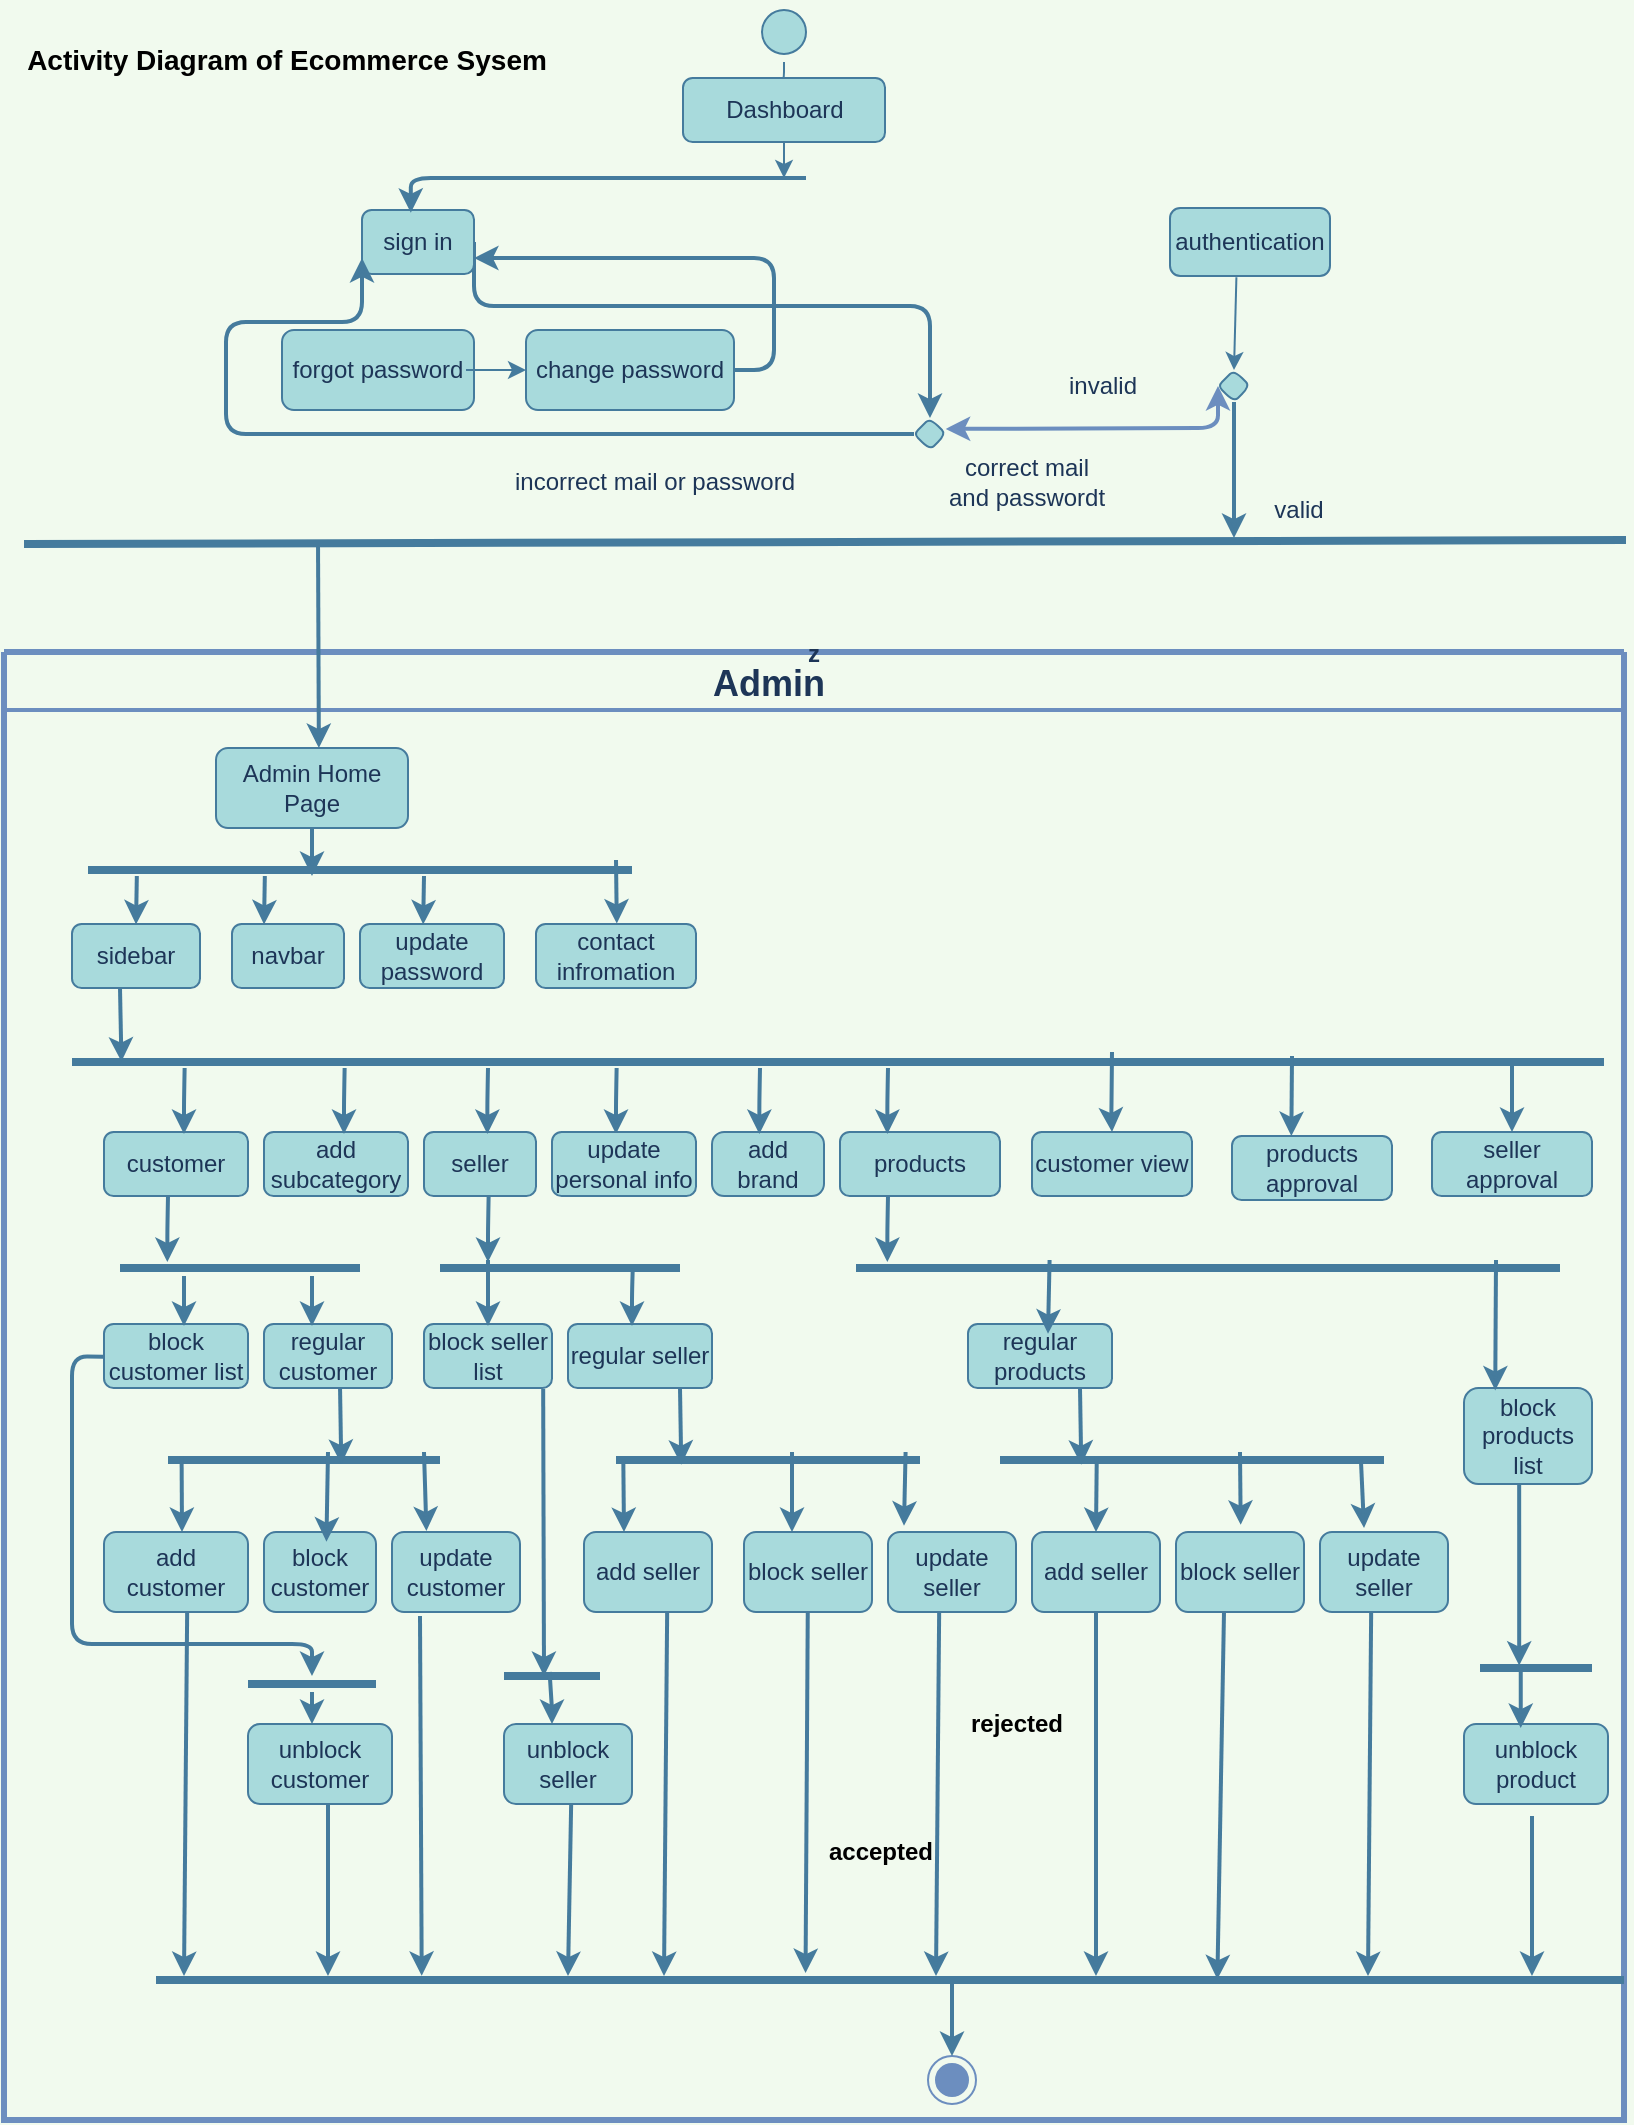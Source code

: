 <mxfile version="20.3.7" type="github">
  <diagram id="x5o2052r72UH-uP_D9w9" name="Page-1">
    <mxGraphModel dx="1278" dy="1682" grid="1" gridSize="10" guides="1" tooltips="1" connect="1" arrows="1" fold="1" page="1" pageScale="1" pageWidth="827" pageHeight="1169" background="#F1FAEE" math="0" shadow="0">
      <root>
        <mxCell id="0" />
        <mxCell id="1" parent="0" />
        <mxCell id="9ZnsXwRms6pgC_prqQTW-237" value="" style="ellipse;html=1;shape=startState;fillColor=#A8DADC;strokeColor=#457B9D;fontColor=#1D3557;rounded=1;" parent="1" vertex="1">
          <mxGeometry x="384" y="-1169" width="30" height="30" as="geometry" />
        </mxCell>
        <mxCell id="9ZnsXwRms6pgC_prqQTW-238" value="" style="edgeStyle=orthogonalEdgeStyle;html=1;verticalAlign=bottom;endArrow=open;endSize=8;labelBackgroundColor=#F1FAEE;strokeColor=#457B9D;fontColor=#1D3557;rounded=1;entryX=0.463;entryY=0.006;entryDx=0;entryDy=0;entryPerimeter=0;" parent="1" source="9ZnsXwRms6pgC_prqQTW-237" target="9ZnsXwRms6pgC_prqQTW-243" edge="1">
          <mxGeometry relative="1" as="geometry">
            <mxPoint x="295" y="-1121" as="targetPoint" />
          </mxGeometry>
        </mxCell>
        <mxCell id="9ZnsXwRms6pgC_prqQTW-240" style="edgeStyle=orthogonalEdgeStyle;orthogonalLoop=1;jettySize=auto;html=1;exitX=1;exitY=0.5;exitDx=0;exitDy=0;labelBackgroundColor=#F1FAEE;strokeColor=#457B9D;fontColor=#1D3557;rounded=1;strokeWidth=2;" parent="1" source="9ZnsXwRms6pgC_prqQTW-241" edge="1">
          <mxGeometry relative="1" as="geometry">
            <mxPoint x="472" y="-961" as="targetPoint" />
            <Array as="points">
              <mxPoint x="472" y="-1017" />
            </Array>
          </mxGeometry>
        </mxCell>
        <mxCell id="9ZnsXwRms6pgC_prqQTW-241" value="sign in" style="whiteSpace=wrap;html=1;fillColor=#A8DADC;strokeColor=#457B9D;fontColor=#1D3557;rounded=1;" parent="1" vertex="1">
          <mxGeometry x="188" y="-1065" width="56" height="32" as="geometry" />
        </mxCell>
        <mxCell id="9ZnsXwRms6pgC_prqQTW-243" value="Dashboard" style="whiteSpace=wrap;html=1;fillColor=#A8DADC;strokeColor=#457B9D;fontColor=#1D3557;rounded=1;" parent="1" vertex="1">
          <mxGeometry x="348.5" y="-1131" width="101" height="32" as="geometry" />
        </mxCell>
        <mxCell id="9ZnsXwRms6pgC_prqQTW-244" value="" style="endArrow=classic;html=1;labelBackgroundColor=#F1FAEE;strokeColor=#457B9D;fontColor=#1D3557;rounded=1;exitX=0.5;exitY=1;exitDx=0;exitDy=0;" parent="1" source="9ZnsXwRms6pgC_prqQTW-243" edge="1">
          <mxGeometry width="50" height="50" relative="1" as="geometry">
            <mxPoint x="400" y="-1091" as="sourcePoint" />
            <mxPoint x="399" y="-1081" as="targetPoint" />
          </mxGeometry>
        </mxCell>
        <mxCell id="9ZnsXwRms6pgC_prqQTW-253" value="forgot password" style="whiteSpace=wrap;html=1;fillColor=#A8DADC;strokeColor=#457B9D;fontColor=#1D3557;rounded=1;" parent="1" vertex="1">
          <mxGeometry x="148" y="-1005" width="96" height="40" as="geometry" />
        </mxCell>
        <mxCell id="9ZnsXwRms6pgC_prqQTW-254" value="" style="endArrow=classic;html=1;labelBackgroundColor=#F1FAEE;strokeColor=#457B9D;fontColor=#1D3557;rounded=1;entryX=0;entryY=0.5;entryDx=0;entryDy=0;" parent="1" target="9ZnsXwRms6pgC_prqQTW-256" edge="1">
          <mxGeometry width="50" height="50" relative="1" as="geometry">
            <mxPoint x="240" y="-985" as="sourcePoint" />
            <mxPoint x="304" y="-961" as="targetPoint" />
          </mxGeometry>
        </mxCell>
        <mxCell id="9ZnsXwRms6pgC_prqQTW-255" style="edgeStyle=orthogonalEdgeStyle;orthogonalLoop=1;jettySize=auto;html=1;exitX=1;exitY=0.5;exitDx=0;exitDy=0;entryX=1;entryY=0.75;entryDx=0;entryDy=0;labelBackgroundColor=#F1FAEE;strokeColor=#457B9D;fontColor=#1D3557;rounded=1;strokeWidth=2;" parent="1" source="9ZnsXwRms6pgC_prqQTW-256" target="9ZnsXwRms6pgC_prqQTW-241" edge="1">
          <mxGeometry relative="1" as="geometry" />
        </mxCell>
        <mxCell id="9ZnsXwRms6pgC_prqQTW-256" value="change password" style="whiteSpace=wrap;html=1;fillStyle=auto;fillColor=#A8DADC;strokeColor=#457B9D;fontColor=#1D3557;rounded=1;" parent="1" vertex="1">
          <mxGeometry x="270" y="-1005" width="104" height="40" as="geometry" />
        </mxCell>
        <mxCell id="9ZnsXwRms6pgC_prqQTW-257" style="edgeStyle=orthogonalEdgeStyle;orthogonalLoop=1;jettySize=auto;html=1;entryX=0;entryY=0.75;entryDx=0;entryDy=0;labelBackgroundColor=#F1FAEE;strokeColor=#457B9D;fontColor=#1D3557;rounded=1;strokeWidth=2;" parent="1" source="9ZnsXwRms6pgC_prqQTW-258" target="9ZnsXwRms6pgC_prqQTW-241" edge="1">
          <mxGeometry relative="1" as="geometry">
            <mxPoint x="184" y="-1009" as="targetPoint" />
            <Array as="points">
              <mxPoint x="120" y="-953" />
              <mxPoint x="120" y="-1009" />
              <mxPoint x="188" y="-1009" />
            </Array>
          </mxGeometry>
        </mxCell>
        <mxCell id="9ZnsXwRms6pgC_prqQTW-258" value="" style="rhombus;whiteSpace=wrap;html=1;fillColor=#A8DADC;strokeColor=#457B9D;fontColor=#1D3557;rounded=1;" parent="1" vertex="1">
          <mxGeometry x="464" y="-961" width="16" height="16" as="geometry" />
        </mxCell>
        <mxCell id="9ZnsXwRms6pgC_prqQTW-259" value="incorrect mail or password" style="text;html=1;resizable=0;autosize=1;align=center;verticalAlign=middle;points=[];fillColor=none;strokeColor=none;fontColor=#1D3557;rounded=1;" parent="1" vertex="1">
          <mxGeometry x="254" y="-945" width="160" height="32" as="geometry" />
        </mxCell>
        <mxCell id="9ZnsXwRms6pgC_prqQTW-260" value="correct mail &lt;br&gt;and passwordt" style="text;html=1;resizable=0;autosize=1;align=center;verticalAlign=middle;points=[];fillColor=none;strokeColor=none;fontColor=#1D3557;rounded=1;" parent="1" vertex="1">
          <mxGeometry x="472" y="-953" width="96" height="48" as="geometry" />
        </mxCell>
        <mxCell id="9ZnsXwRms6pgC_prqQTW-262" value="" style="endArrow=none;html=1;strokeWidth=4;labelBackgroundColor=#F1FAEE;strokeColor=#457B9D;fontColor=#1D3557;rounded=1;" parent="1" edge="1">
          <mxGeometry relative="1" as="geometry">
            <mxPoint x="19" y="-898" as="sourcePoint" />
            <mxPoint x="820" y="-900" as="targetPoint" />
          </mxGeometry>
        </mxCell>
        <object label="z" id="9ZnsXwRms6pgC_prqQTW-264">
          <mxCell style="swimlane;startSize=0;strokeWidth=3;fillColor=#A8DADC;strokeColor=#6C8EBF;fontColor=#1D3557;rounded=1;" parent="1" vertex="1">
            <mxGeometry x="9" y="-844" width="810" height="734" as="geometry" />
          </mxCell>
        </object>
        <mxCell id="9ZnsXwRms6pgC_prqQTW-265" value="Admin" style="text;html=1;resizable=0;autosize=1;align=center;verticalAlign=middle;points=[];fillColor=none;strokeColor=none;strokeWidth=2;shadow=0;glass=0;fontStyle=1;labelBorderColor=none;spacingTop=3;fontSize=18;fontColor=#1D3557;rounded=1;" parent="9ZnsXwRms6pgC_prqQTW-264" vertex="1">
          <mxGeometry x="342" y="-6" width="80" height="40" as="geometry" />
        </mxCell>
        <mxCell id="9ZnsXwRms6pgC_prqQTW-342" value="" style="line;strokeWidth=2;html=1;strokeColor=#6C8EBF;fillColor=#0E8088;" parent="9ZnsXwRms6pgC_prqQTW-264" vertex="1">
          <mxGeometry y="24" width="810" height="10" as="geometry" />
        </mxCell>
        <mxCell id="9ZnsXwRms6pgC_prqQTW-426" value="" style="line;strokeWidth=4;html=1;shadow=0;glass=0;labelBackgroundColor=none;labelBorderColor=none;fontFamily=Times New Roman;fontSize=18;fillColor=#A8DADC;strokeColor=#457B9D;fontColor=#1D3557;rounded=1;" parent="9ZnsXwRms6pgC_prqQTW-264" vertex="1">
          <mxGeometry x="76" y="660" width="734" height="8" as="geometry" />
        </mxCell>
        <mxCell id="9ZnsXwRms6pgC_prqQTW-469" value="Admin Home Page" style="whiteSpace=wrap;html=1;fillColor=#A8DADC;strokeColor=#457B9D;fontColor=#1D3557;rounded=1;" parent="9ZnsXwRms6pgC_prqQTW-264" vertex="1">
          <mxGeometry x="106" y="48" width="96" height="40" as="geometry" />
        </mxCell>
        <mxCell id="9ZnsXwRms6pgC_prqQTW-470" value="" style="edgeStyle=none;orthogonalLoop=1;jettySize=auto;html=1;strokeWidth=2;fontSize=19;labelBackgroundColor=#F1FAEE;strokeColor=#457B9D;fontColor=#1D3557;rounded=1;" parent="9ZnsXwRms6pgC_prqQTW-264" edge="1">
          <mxGeometry width="80" relative="1" as="geometry">
            <mxPoint x="154" y="88" as="sourcePoint" />
            <mxPoint x="154" y="112" as="targetPoint" />
            <Array as="points" />
          </mxGeometry>
        </mxCell>
        <mxCell id="9ZnsXwRms6pgC_prqQTW-471" value="" style="line;strokeWidth=4;html=1;shadow=0;glass=0;labelBackgroundColor=none;labelBorderColor=none;fontFamily=Times New Roman;fontSize=18;fillColor=#A8DADC;strokeColor=#457B9D;fontColor=#1D3557;rounded=1;" parent="9ZnsXwRms6pgC_prqQTW-264" vertex="1">
          <mxGeometry x="42" y="104" width="272" height="10" as="geometry" />
        </mxCell>
        <mxCell id="9ZnsXwRms6pgC_prqQTW-472" value="" style="edgeStyle=none;orthogonalLoop=1;jettySize=auto;html=1;strokeWidth=2;fontSize=19;exitX=0.076;exitY=0.78;exitDx=0;exitDy=0;exitPerimeter=0;labelBackgroundColor=#F1FAEE;strokeColor=#457B9D;fontColor=#1D3557;rounded=1;" parent="9ZnsXwRms6pgC_prqQTW-264" edge="1">
          <mxGeometry width="80" relative="1" as="geometry">
            <mxPoint x="66.42" y="112" as="sourcePoint" />
            <mxPoint x="66.004" y="136.2" as="targetPoint" />
            <Array as="points" />
          </mxGeometry>
        </mxCell>
        <mxCell id="9ZnsXwRms6pgC_prqQTW-473" value="" style="edgeStyle=none;orthogonalLoop=1;jettySize=auto;html=1;strokeWidth=2;fontSize=19;labelBackgroundColor=#F1FAEE;strokeColor=#457B9D;fontColor=#1D3557;rounded=1;entryX=0.505;entryY=-0.006;entryDx=0;entryDy=0;entryPerimeter=0;" parent="9ZnsXwRms6pgC_prqQTW-264" target="9ZnsXwRms6pgC_prqQTW-475" edge="1">
          <mxGeometry width="80" relative="1" as="geometry">
            <mxPoint x="306" y="104" as="sourcePoint" />
            <mxPoint x="281.998" y="972.2" as="targetPoint" />
            <Array as="points" />
          </mxGeometry>
        </mxCell>
        <mxCell id="9ZnsXwRms6pgC_prqQTW-474" value="sidebar" style="whiteSpace=wrap;html=1;fillColor=#A8DADC;strokeColor=#457B9D;fontColor=#1D3557;rounded=1;" parent="9ZnsXwRms6pgC_prqQTW-264" vertex="1">
          <mxGeometry x="34" y="136" width="64" height="32" as="geometry" />
        </mxCell>
        <mxCell id="9ZnsXwRms6pgC_prqQTW-475" value="contact infromation" style="whiteSpace=wrap;html=1;fillColor=#A8DADC;strokeColor=#457B9D;fontColor=#1D3557;rounded=1;" parent="9ZnsXwRms6pgC_prqQTW-264" vertex="1">
          <mxGeometry x="266" y="136" width="80" height="32" as="geometry" />
        </mxCell>
        <mxCell id="9ZnsXwRms6pgC_prqQTW-476" value="add subcategory" style="whiteSpace=wrap;html=1;fillColor=#A8DADC;strokeColor=#457B9D;fontColor=#1D3557;rounded=1;" parent="9ZnsXwRms6pgC_prqQTW-264" vertex="1">
          <mxGeometry x="130" y="240" width="72" height="32" as="geometry" />
        </mxCell>
        <mxCell id="9ZnsXwRms6pgC_prqQTW-477" value="" style="line;strokeWidth=4;html=1;shadow=0;glass=0;labelBackgroundColor=none;labelBorderColor=none;fontFamily=Times New Roman;fontSize=18;fillColor=#A8DADC;strokeColor=#457B9D;fontColor=#1D3557;rounded=1;" parent="9ZnsXwRms6pgC_prqQTW-264" vertex="1">
          <mxGeometry x="34" y="200" width="766" height="10" as="geometry" />
        </mxCell>
        <mxCell id="9ZnsXwRms6pgC_prqQTW-478" value="add brand" style="whiteSpace=wrap;html=1;fillColor=#A8DADC;strokeColor=#457B9D;fontColor=#1D3557;rounded=1;arcSize=19;" parent="9ZnsXwRms6pgC_prqQTW-264" vertex="1">
          <mxGeometry x="354" y="240" width="56" height="32" as="geometry" />
        </mxCell>
        <mxCell id="9ZnsXwRms6pgC_prqQTW-479" value="navbar" style="whiteSpace=wrap;html=1;fillColor=#A8DADC;strokeColor=#457B9D;fontColor=#1D3557;rounded=1;" parent="9ZnsXwRms6pgC_prqQTW-264" vertex="1">
          <mxGeometry x="114" y="136" width="56" height="32" as="geometry" />
        </mxCell>
        <mxCell id="9ZnsXwRms6pgC_prqQTW-480" value="update password" style="whiteSpace=wrap;html=1;fillStyle=auto;strokeColor=#457B9D;fontColor=#1D3557;fillColor=#A8DADC;rounded=1;" parent="9ZnsXwRms6pgC_prqQTW-264" vertex="1">
          <mxGeometry x="178" y="136" width="72" height="32" as="geometry" />
        </mxCell>
        <mxCell id="9ZnsXwRms6pgC_prqQTW-481" value="" style="edgeStyle=none;orthogonalLoop=1;jettySize=auto;html=1;strokeWidth=2;fontSize=19;exitX=0.076;exitY=0.78;exitDx=0;exitDy=0;exitPerimeter=0;labelBackgroundColor=#F1FAEE;strokeColor=#457B9D;fontColor=#1D3557;rounded=1;" parent="9ZnsXwRms6pgC_prqQTW-264" edge="1">
          <mxGeometry width="80" relative="1" as="geometry">
            <mxPoint x="130.42" y="112" as="sourcePoint" />
            <mxPoint x="130.004" y="136.2" as="targetPoint" />
            <Array as="points" />
          </mxGeometry>
        </mxCell>
        <mxCell id="9ZnsXwRms6pgC_prqQTW-482" value="" style="edgeStyle=none;orthogonalLoop=1;jettySize=auto;html=1;strokeWidth=2;fontSize=19;exitX=0.076;exitY=0.78;exitDx=0;exitDy=0;exitPerimeter=0;labelBackgroundColor=#F1FAEE;strokeColor=#457B9D;fontColor=#1D3557;rounded=1;" parent="9ZnsXwRms6pgC_prqQTW-264" edge="1">
          <mxGeometry width="80" relative="1" as="geometry">
            <mxPoint x="210" y="112" as="sourcePoint" />
            <mxPoint x="209.584" y="136.2" as="targetPoint" />
            <Array as="points" />
          </mxGeometry>
        </mxCell>
        <mxCell id="9ZnsXwRms6pgC_prqQTW-483" value="seller" style="whiteSpace=wrap;html=1;fillColor=#A8DADC;strokeColor=#457B9D;fontColor=#1D3557;rounded=1;" parent="9ZnsXwRms6pgC_prqQTW-264" vertex="1">
          <mxGeometry x="210" y="240" width="56" height="32" as="geometry" />
        </mxCell>
        <mxCell id="9ZnsXwRms6pgC_prqQTW-484" value="products" style="whiteSpace=wrap;html=1;fillColor=#A8DADC;strokeColor=#457B9D;fontColor=#1D3557;rounded=1;" parent="9ZnsXwRms6pgC_prqQTW-264" vertex="1">
          <mxGeometry x="418" y="240" width="80" height="32" as="geometry" />
        </mxCell>
        <mxCell id="9ZnsXwRms6pgC_prqQTW-485" value="" style="edgeStyle=none;orthogonalLoop=1;jettySize=auto;html=1;strokeWidth=2;fontSize=19;labelBackgroundColor=#F1FAEE;strokeColor=#457B9D;fontColor=#1D3557;rounded=1;" parent="9ZnsXwRms6pgC_prqQTW-264" edge="1">
          <mxGeometry width="80" relative="1" as="geometry">
            <mxPoint x="306.32" y="208" as="sourcePoint" />
            <mxPoint x="306" y="241" as="targetPoint" />
            <Array as="points">
              <mxPoint x="306.0" y="225" />
            </Array>
          </mxGeometry>
        </mxCell>
        <mxCell id="9ZnsXwRms6pgC_prqQTW-486" value="" style="edgeStyle=none;orthogonalLoop=1;jettySize=auto;html=1;strokeWidth=2;fontSize=19;labelBackgroundColor=#F1FAEE;strokeColor=#457B9D;fontColor=#1D3557;rounded=1;" parent="9ZnsXwRms6pgC_prqQTW-264" edge="1">
          <mxGeometry width="80" relative="1" as="geometry">
            <mxPoint x="378" y="208" as="sourcePoint" />
            <mxPoint x="377.68" y="241" as="targetPoint" />
            <Array as="points">
              <mxPoint x="377.68" y="225" />
            </Array>
          </mxGeometry>
        </mxCell>
        <mxCell id="9ZnsXwRms6pgC_prqQTW-487" value="" style="edgeStyle=none;orthogonalLoop=1;jettySize=auto;html=1;strokeWidth=2;fontSize=19;labelBackgroundColor=#F1FAEE;strokeColor=#457B9D;fontColor=#1D3557;rounded=1;" parent="9ZnsXwRms6pgC_prqQTW-264" edge="1">
          <mxGeometry width="80" relative="1" as="geometry">
            <mxPoint x="442" y="208" as="sourcePoint" />
            <mxPoint x="441.68" y="241" as="targetPoint" />
            <Array as="points">
              <mxPoint x="441.68" y="225" />
            </Array>
          </mxGeometry>
        </mxCell>
        <mxCell id="9ZnsXwRms6pgC_prqQTW-488" value="customer" style="whiteSpace=wrap;html=1;fillColor=#A8DADC;strokeColor=#457B9D;fontColor=#1D3557;rounded=1;" parent="9ZnsXwRms6pgC_prqQTW-264" vertex="1">
          <mxGeometry x="50" y="240" width="72" height="32" as="geometry" />
        </mxCell>
        <mxCell id="9ZnsXwRms6pgC_prqQTW-489" value="update personal info" style="whiteSpace=wrap;html=1;fillColor=#A8DADC;strokeColor=#457B9D;fontColor=#1D3557;rounded=1;" parent="9ZnsXwRms6pgC_prqQTW-264" vertex="1">
          <mxGeometry x="274" y="240" width="72" height="32" as="geometry" />
        </mxCell>
        <mxCell id="9ZnsXwRms6pgC_prqQTW-490" value="" style="line;strokeWidth=4;html=1;shadow=0;glass=0;labelBackgroundColor=none;labelBorderColor=none;fontFamily=Times New Roman;fontSize=18;fillColor=#A8DADC;strokeColor=#457B9D;fontColor=#1D3557;rounded=1;" parent="9ZnsXwRms6pgC_prqQTW-264" vertex="1">
          <mxGeometry x="58" y="304" width="120" height="8" as="geometry" />
        </mxCell>
        <mxCell id="9ZnsXwRms6pgC_prqQTW-491" value="" style="edgeStyle=none;orthogonalLoop=1;jettySize=auto;html=1;strokeWidth=2;fontSize=19;labelBackgroundColor=#F1FAEE;strokeColor=#457B9D;fontColor=#1D3557;rounded=1;" parent="9ZnsXwRms6pgC_prqQTW-264" edge="1">
          <mxGeometry width="80" relative="1" as="geometry">
            <mxPoint x="242" y="208" as="sourcePoint" />
            <mxPoint x="241.68" y="241" as="targetPoint" />
            <Array as="points">
              <mxPoint x="241.68" y="225" />
            </Array>
          </mxGeometry>
        </mxCell>
        <mxCell id="9ZnsXwRms6pgC_prqQTW-492" value="" style="edgeStyle=none;orthogonalLoop=1;jettySize=auto;html=1;strokeWidth=2;fontSize=19;labelBackgroundColor=#F1FAEE;strokeColor=#457B9D;fontColor=#1D3557;rounded=1;" parent="9ZnsXwRms6pgC_prqQTW-264" edge="1">
          <mxGeometry width="80" relative="1" as="geometry">
            <mxPoint x="170.32" y="208" as="sourcePoint" />
            <mxPoint x="170" y="241" as="targetPoint" />
            <Array as="points">
              <mxPoint x="170" y="225" />
            </Array>
          </mxGeometry>
        </mxCell>
        <mxCell id="9ZnsXwRms6pgC_prqQTW-493" value="" style="edgeStyle=none;orthogonalLoop=1;jettySize=auto;html=1;strokeWidth=2;fontSize=19;labelBackgroundColor=#F1FAEE;strokeColor=#457B9D;fontColor=#1D3557;rounded=1;" parent="9ZnsXwRms6pgC_prqQTW-264" edge="1">
          <mxGeometry width="80" relative="1" as="geometry">
            <mxPoint x="90.32" y="208" as="sourcePoint" />
            <mxPoint x="90" y="241" as="targetPoint" />
            <Array as="points">
              <mxPoint x="90" y="225" />
            </Array>
          </mxGeometry>
        </mxCell>
        <mxCell id="9ZnsXwRms6pgC_prqQTW-494" value="regular customer" style="whiteSpace=wrap;html=1;fillColor=#A8DADC;strokeColor=#457B9D;fontColor=#1D3557;rounded=1;" parent="9ZnsXwRms6pgC_prqQTW-264" vertex="1">
          <mxGeometry x="130" y="336" width="64" height="32" as="geometry" />
        </mxCell>
        <mxCell id="9ZnsXwRms6pgC_prqQTW-495" value="block customer list" style="whiteSpace=wrap;html=1;fillColor=#A8DADC;strokeColor=#457B9D;fontColor=#1D3557;rounded=1;" parent="9ZnsXwRms6pgC_prqQTW-264" vertex="1">
          <mxGeometry x="50" y="336" width="72" height="32" as="geometry" />
        </mxCell>
        <mxCell id="9ZnsXwRms6pgC_prqQTW-496" value="regular seller" style="whiteSpace=wrap;html=1;fillColor=#A8DADC;strokeColor=#457B9D;fontColor=#1D3557;rounded=1;" parent="9ZnsXwRms6pgC_prqQTW-264" vertex="1">
          <mxGeometry x="282" y="336" width="72" height="32" as="geometry" />
        </mxCell>
        <mxCell id="9ZnsXwRms6pgC_prqQTW-497" value="block seller list" style="whiteSpace=wrap;html=1;fillColor=#A8DADC;strokeColor=#457B9D;fontColor=#1D3557;rounded=1;" parent="9ZnsXwRms6pgC_prqQTW-264" vertex="1">
          <mxGeometry x="210" y="336" width="64" height="32" as="geometry" />
        </mxCell>
        <mxCell id="9ZnsXwRms6pgC_prqQTW-498" value="" style="line;strokeWidth=4;html=1;shadow=0;glass=0;labelBackgroundColor=none;labelBorderColor=none;fontFamily=Times New Roman;fontSize=18;fillColor=#A8DADC;strokeColor=#457B9D;fontColor=#1D3557;rounded=1;" parent="9ZnsXwRms6pgC_prqQTW-264" vertex="1">
          <mxGeometry x="218" y="304" width="120" height="8" as="geometry" />
        </mxCell>
        <mxCell id="9ZnsXwRms6pgC_prqQTW-499" value="" style="line;strokeWidth=4;html=1;shadow=0;glass=0;labelBackgroundColor=none;labelBorderColor=none;fontFamily=Times New Roman;fontSize=18;fillColor=#A8DADC;strokeColor=#457B9D;fontColor=#1D3557;rounded=1;" parent="9ZnsXwRms6pgC_prqQTW-264" vertex="1">
          <mxGeometry x="426" y="304" width="352" height="8" as="geometry" />
        </mxCell>
        <mxCell id="9ZnsXwRms6pgC_prqQTW-500" value="regular products" style="whiteSpace=wrap;html=1;fillColor=#A8DADC;strokeColor=#457B9D;fontColor=#1D3557;rounded=1;" parent="9ZnsXwRms6pgC_prqQTW-264" vertex="1">
          <mxGeometry x="482" y="336" width="72" height="32" as="geometry" />
        </mxCell>
        <mxCell id="9ZnsXwRms6pgC_prqQTW-501" value="block products list" style="whiteSpace=wrap;html=1;fillColor=#A8DADC;strokeColor=#457B9D;fontColor=#1D3557;rounded=1;" parent="9ZnsXwRms6pgC_prqQTW-264" vertex="1">
          <mxGeometry x="730" y="368" width="64" height="48" as="geometry" />
        </mxCell>
        <mxCell id="9ZnsXwRms6pgC_prqQTW-502" value="" style="edgeStyle=none;orthogonalLoop=1;jettySize=auto;html=1;strokeWidth=2;fontSize=19;labelBackgroundColor=#F1FAEE;strokeColor=#457B9D;fontColor=#1D3557;rounded=1;" parent="9ZnsXwRms6pgC_prqQTW-264" edge="1">
          <mxGeometry width="80" relative="1" as="geometry">
            <mxPoint x="82" y="272" as="sourcePoint" />
            <mxPoint x="81.68" y="305" as="targetPoint" />
            <Array as="points">
              <mxPoint x="81.68" y="289" />
            </Array>
          </mxGeometry>
        </mxCell>
        <mxCell id="9ZnsXwRms6pgC_prqQTW-503" value="" style="edgeStyle=none;orthogonalLoop=1;jettySize=auto;html=1;strokeWidth=2;fontSize=19;labelBackgroundColor=#F1FAEE;strokeColor=#457B9D;fontColor=#1D3557;rounded=1;" parent="9ZnsXwRms6pgC_prqQTW-264" edge="1">
          <mxGeometry width="80" relative="1" as="geometry">
            <mxPoint x="90" y="312" as="sourcePoint" />
            <mxPoint x="90" y="337" as="targetPoint" />
            <Array as="points">
              <mxPoint x="90.0" y="321" />
            </Array>
          </mxGeometry>
        </mxCell>
        <mxCell id="9ZnsXwRms6pgC_prqQTW-504" value="" style="edgeStyle=none;orthogonalLoop=1;jettySize=auto;html=1;strokeWidth=2;fontSize=19;labelBackgroundColor=#F1FAEE;strokeColor=#457B9D;fontColor=#1D3557;rounded=1;" parent="9ZnsXwRms6pgC_prqQTW-264" edge="1">
          <mxGeometry width="80" relative="1" as="geometry">
            <mxPoint x="154" y="312" as="sourcePoint" />
            <mxPoint x="154" y="337" as="targetPoint" />
            <Array as="points">
              <mxPoint x="154.0" y="321" />
            </Array>
          </mxGeometry>
        </mxCell>
        <mxCell id="9ZnsXwRms6pgC_prqQTW-505" value="" style="edgeStyle=none;orthogonalLoop=1;jettySize=auto;html=1;strokeWidth=2;fontSize=19;labelBackgroundColor=#F1FAEE;strokeColor=#457B9D;fontColor=#1D3557;rounded=1;" parent="9ZnsXwRms6pgC_prqQTW-264" edge="1">
          <mxGeometry width="80" relative="1" as="geometry">
            <mxPoint x="242" y="304" as="sourcePoint" />
            <mxPoint x="242" y="337" as="targetPoint" />
            <Array as="points">
              <mxPoint x="242.0" y="321" />
            </Array>
          </mxGeometry>
        </mxCell>
        <mxCell id="9ZnsXwRms6pgC_prqQTW-506" value="" style="edgeStyle=none;orthogonalLoop=1;jettySize=auto;html=1;strokeWidth=2;fontSize=19;labelBackgroundColor=#F1FAEE;strokeColor=#457B9D;fontColor=#1D3557;rounded=1;exitX=0.803;exitY=0.55;exitDx=0;exitDy=0;exitPerimeter=0;" parent="9ZnsXwRms6pgC_prqQTW-264" source="9ZnsXwRms6pgC_prqQTW-498" edge="1">
          <mxGeometry width="80" relative="1" as="geometry">
            <mxPoint x="298" y="1144" as="sourcePoint" />
            <mxPoint x="314" y="337" as="targetPoint" />
            <Array as="points">
              <mxPoint x="314.0" y="321" />
            </Array>
          </mxGeometry>
        </mxCell>
        <mxCell id="9ZnsXwRms6pgC_prqQTW-507" value="" style="edgeStyle=none;orthogonalLoop=1;jettySize=auto;html=1;strokeWidth=2;fontSize=19;labelBackgroundColor=#F1FAEE;strokeColor=#457B9D;fontColor=#1D3557;rounded=1;" parent="9ZnsXwRms6pgC_prqQTW-264" edge="1">
          <mxGeometry width="80" relative="1" as="geometry">
            <mxPoint x="242.32" y="272" as="sourcePoint" />
            <mxPoint x="242" y="305" as="targetPoint" />
            <Array as="points">
              <mxPoint x="242.0" y="289" />
            </Array>
          </mxGeometry>
        </mxCell>
        <mxCell id="9ZnsXwRms6pgC_prqQTW-508" value="" style="edgeStyle=none;orthogonalLoop=1;jettySize=auto;html=1;strokeWidth=2;fontSize=19;labelBackgroundColor=#F1FAEE;strokeColor=#457B9D;fontColor=#1D3557;rounded=1;" parent="9ZnsXwRms6pgC_prqQTW-264" edge="1">
          <mxGeometry width="80" relative="1" as="geometry">
            <mxPoint x="442" y="272" as="sourcePoint" />
            <mxPoint x="441.68" y="305" as="targetPoint" />
            <Array as="points">
              <mxPoint x="441.68" y="289" />
            </Array>
          </mxGeometry>
        </mxCell>
        <mxCell id="9ZnsXwRms6pgC_prqQTW-509" value="" style="line;strokeWidth=4;html=1;shadow=0;glass=0;labelBackgroundColor=none;labelBorderColor=none;fontFamily=Times New Roman;fontSize=18;fillColor=#A8DADC;strokeColor=#457B9D;fontColor=#1D3557;rounded=1;" parent="9ZnsXwRms6pgC_prqQTW-264" vertex="1">
          <mxGeometry x="82" y="400" width="136" height="8" as="geometry" />
        </mxCell>
        <mxCell id="9ZnsXwRms6pgC_prqQTW-510" value="add customer" style="whiteSpace=wrap;html=1;fillColor=#A8DADC;strokeColor=#457B9D;fontColor=#1D3557;rounded=1;" parent="9ZnsXwRms6pgC_prqQTW-264" vertex="1">
          <mxGeometry x="50" y="440" width="72" height="40" as="geometry" />
        </mxCell>
        <mxCell id="9ZnsXwRms6pgC_prqQTW-511" value="block customer" style="whiteSpace=wrap;html=1;fillColor=#A8DADC;strokeColor=#457B9D;fontColor=#1D3557;rounded=1;" parent="9ZnsXwRms6pgC_prqQTW-264" vertex="1">
          <mxGeometry x="130" y="440" width="56" height="40" as="geometry" />
        </mxCell>
        <mxCell id="9ZnsXwRms6pgC_prqQTW-512" value="update customer" style="whiteSpace=wrap;html=1;fillColor=#A8DADC;strokeColor=#457B9D;fontColor=#1D3557;rounded=1;" parent="9ZnsXwRms6pgC_prqQTW-264" vertex="1">
          <mxGeometry x="194" y="440" width="64" height="40" as="geometry" />
        </mxCell>
        <mxCell id="9ZnsXwRms6pgC_prqQTW-513" value="" style="edgeStyle=none;orthogonalLoop=1;jettySize=auto;html=1;strokeWidth=2;fontSize=19;labelBackgroundColor=#F1FAEE;strokeColor=#457B9D;fontColor=#1D3557;rounded=1;entryX=0.637;entryY=0.75;entryDx=0;entryDy=0;entryPerimeter=0;exitX=0.594;exitY=0.988;exitDx=0;exitDy=0;exitPerimeter=0;" parent="9ZnsXwRms6pgC_prqQTW-264" source="9ZnsXwRms6pgC_prqQTW-494" target="9ZnsXwRms6pgC_prqQTW-509" edge="1">
          <mxGeometry width="80" relative="1" as="geometry">
            <mxPoint x="90" y="1200" as="sourcePoint" />
            <mxPoint x="90" y="1232" as="targetPoint" />
            <Array as="points" />
          </mxGeometry>
        </mxCell>
        <mxCell id="9ZnsXwRms6pgC_prqQTW-514" value="" style="edgeStyle=none;orthogonalLoop=1;jettySize=auto;html=1;strokeWidth=2;fontSize=19;labelBackgroundColor=#F1FAEE;strokeColor=#457B9D;fontColor=#1D3557;rounded=1;exitX=0.05;exitY=0.25;exitDx=0;exitDy=0;exitPerimeter=0;" parent="9ZnsXwRms6pgC_prqQTW-264" source="9ZnsXwRms6pgC_prqQTW-509" edge="1">
          <mxGeometry width="80" relative="1" as="geometry">
            <mxPoint x="66" y="1264" as="sourcePoint" />
            <mxPoint x="89" y="440" as="targetPoint" />
            <Array as="points" />
          </mxGeometry>
        </mxCell>
        <mxCell id="9ZnsXwRms6pgC_prqQTW-515" value="" style="edgeStyle=none;orthogonalLoop=1;jettySize=auto;html=1;strokeWidth=2;fontSize=19;labelBackgroundColor=#F1FAEE;strokeColor=#457B9D;fontColor=#1D3557;rounded=1;entryX=0.269;entryY=-0.013;entryDx=0;entryDy=0;entryPerimeter=0;" parent="9ZnsXwRms6pgC_prqQTW-264" target="9ZnsXwRms6pgC_prqQTW-512" edge="1">
          <mxGeometry width="80" relative="1" as="geometry">
            <mxPoint x="210" y="400" as="sourcePoint" />
            <mxPoint x="199" y="1272" as="targetPoint" />
            <Array as="points" />
          </mxGeometry>
        </mxCell>
        <mxCell id="9ZnsXwRms6pgC_prqQTW-516" value="" style="line;strokeWidth=4;html=1;shadow=0;glass=0;labelBackgroundColor=none;labelBorderColor=none;fontFamily=Times New Roman;fontSize=18;fillColor=#A8DADC;strokeColor=#457B9D;fontColor=#1D3557;rounded=1;" parent="9ZnsXwRms6pgC_prqQTW-264" vertex="1">
          <mxGeometry x="306" y="400" width="152" height="8" as="geometry" />
        </mxCell>
        <mxCell id="9ZnsXwRms6pgC_prqQTW-517" value="add seller" style="whiteSpace=wrap;html=1;fillColor=#A8DADC;strokeColor=#457B9D;fontColor=#1D3557;rounded=1;" parent="9ZnsXwRms6pgC_prqQTW-264" vertex="1">
          <mxGeometry x="290" y="440" width="64" height="40" as="geometry" />
        </mxCell>
        <mxCell id="9ZnsXwRms6pgC_prqQTW-518" value="block seller" style="whiteSpace=wrap;html=1;fillColor=#A8DADC;strokeColor=#457B9D;fontColor=#1D3557;rounded=1;" parent="9ZnsXwRms6pgC_prqQTW-264" vertex="1">
          <mxGeometry x="370" y="440" width="64" height="40" as="geometry" />
        </mxCell>
        <mxCell id="9ZnsXwRms6pgC_prqQTW-519" value="update seller" style="whiteSpace=wrap;html=1;fillColor=#A8DADC;strokeColor=#457B9D;fontColor=#1D3557;rounded=1;" parent="9ZnsXwRms6pgC_prqQTW-264" vertex="1">
          <mxGeometry x="442" y="440" width="64" height="40" as="geometry" />
        </mxCell>
        <mxCell id="9ZnsXwRms6pgC_prqQTW-520" value="" style="edgeStyle=none;orthogonalLoop=1;jettySize=auto;html=1;strokeWidth=2;fontSize=19;labelBackgroundColor=#F1FAEE;strokeColor=#457B9D;fontColor=#1D3557;rounded=1;exitX=0.024;exitY=0.45;exitDx=0;exitDy=0;exitPerimeter=0;" parent="9ZnsXwRms6pgC_prqQTW-264" source="9ZnsXwRms6pgC_prqQTW-516" edge="1">
          <mxGeometry width="80" relative="1" as="geometry">
            <mxPoint x="298.79" y="1240" as="sourcePoint" />
            <mxPoint x="310" y="440" as="targetPoint" />
            <Array as="points" />
          </mxGeometry>
        </mxCell>
        <mxCell id="9ZnsXwRms6pgC_prqQTW-521" value="" style="edgeStyle=none;orthogonalLoop=1;jettySize=auto;html=1;strokeWidth=2;fontSize=19;labelBackgroundColor=#F1FAEE;strokeColor=#457B9D;fontColor=#1D3557;rounded=1;" parent="9ZnsXwRms6pgC_prqQTW-264" edge="1">
          <mxGeometry width="80" relative="1" as="geometry">
            <mxPoint x="394" y="400" as="sourcePoint" />
            <mxPoint x="394" y="440" as="targetPoint" />
            <Array as="points" />
          </mxGeometry>
        </mxCell>
        <mxCell id="9ZnsXwRms6pgC_prqQTW-522" value="" style="edgeStyle=none;orthogonalLoop=1;jettySize=auto;html=1;strokeWidth=2;fontSize=19;labelBackgroundColor=#F1FAEE;strokeColor=#457B9D;fontColor=#1D3557;rounded=1;exitX=0.189;exitY=0.45;exitDx=0;exitDy=0;exitPerimeter=0;entryX=0.406;entryY=0.013;entryDx=0;entryDy=0;entryPerimeter=0;" parent="9ZnsXwRms6pgC_prqQTW-264" edge="1">
          <mxGeometry width="80" relative="1" as="geometry">
            <mxPoint x="450.79" y="400" as="sourcePoint" />
            <mxPoint x="449.998" y="436.816" as="targetPoint" />
            <Array as="points" />
          </mxGeometry>
        </mxCell>
        <mxCell id="9ZnsXwRms6pgC_prqQTW-523" value="" style="edgeStyle=none;orthogonalLoop=1;jettySize=auto;html=1;strokeWidth=2;fontSize=19;labelBackgroundColor=#F1FAEE;strokeColor=#457B9D;fontColor=#1D3557;rounded=1;exitX=0.189;exitY=0.45;exitDx=0;exitDy=0;exitPerimeter=0;entryX=0.406;entryY=0.013;entryDx=0;entryDy=0;entryPerimeter=0;" parent="9ZnsXwRms6pgC_prqQTW-264" edge="1">
          <mxGeometry width="80" relative="1" as="geometry">
            <mxPoint x="522.79" y="304" as="sourcePoint" />
            <mxPoint x="521.998" y="340.816" as="targetPoint" />
            <Array as="points" />
          </mxGeometry>
        </mxCell>
        <mxCell id="9ZnsXwRms6pgC_prqQTW-524" value="" style="edgeStyle=none;orthogonalLoop=1;jettySize=auto;html=1;strokeWidth=2;fontSize=19;labelBackgroundColor=#F1FAEE;strokeColor=#457B9D;fontColor=#1D3557;rounded=1;entryX=0.406;entryY=0.013;entryDx=0;entryDy=0;entryPerimeter=0;" parent="9ZnsXwRms6pgC_prqQTW-264" edge="1">
          <mxGeometry width="80" relative="1" as="geometry">
            <mxPoint x="162" y="400" as="sourcePoint" />
            <mxPoint x="161.208" y="444.816" as="targetPoint" />
            <Array as="points" />
          </mxGeometry>
        </mxCell>
        <mxCell id="9ZnsXwRms6pgC_prqQTW-525" value="unblock seller" style="whiteSpace=wrap;html=1;fillColor=#A8DADC;strokeColor=#457B9D;fontColor=#1D3557;rounded=1;" parent="9ZnsXwRms6pgC_prqQTW-264" vertex="1">
          <mxGeometry x="250" y="536" width="64" height="40" as="geometry" />
        </mxCell>
        <mxCell id="9ZnsXwRms6pgC_prqQTW-526" value="unblock product" style="whiteSpace=wrap;html=1;fillColor=#A8DADC;strokeColor=#457B9D;fontColor=#1D3557;rounded=1;" parent="9ZnsXwRms6pgC_prqQTW-264" vertex="1">
          <mxGeometry x="730" y="536" width="72" height="40" as="geometry" />
        </mxCell>
        <mxCell id="9ZnsXwRms6pgC_prqQTW-527" value="unblock customer" style="whiteSpace=wrap;html=1;fillColor=#A8DADC;strokeColor=#457B9D;fontColor=#1D3557;rounded=1;" parent="9ZnsXwRms6pgC_prqQTW-264" vertex="1">
          <mxGeometry x="122" y="536" width="72" height="40" as="geometry" />
        </mxCell>
        <mxCell id="9ZnsXwRms6pgC_prqQTW-528" value="" style="line;strokeWidth=4;html=1;shadow=0;glass=0;labelBackgroundColor=none;labelBorderColor=none;fontFamily=Times New Roman;fontSize=18;fillColor=#A8DADC;strokeColor=#457B9D;fontColor=#1D3557;rounded=1;" parent="9ZnsXwRms6pgC_prqQTW-264" vertex="1">
          <mxGeometry x="122" y="512" width="64" height="8" as="geometry" />
        </mxCell>
        <mxCell id="9ZnsXwRms6pgC_prqQTW-529" value="" style="line;strokeWidth=4;html=1;shadow=0;glass=0;labelBackgroundColor=none;labelBorderColor=none;fontFamily=Times New Roman;fontSize=18;fillColor=#A8DADC;strokeColor=#457B9D;fontColor=#1D3557;rounded=1;" parent="9ZnsXwRms6pgC_prqQTW-264" vertex="1">
          <mxGeometry x="250" y="504" width="48" height="16" as="geometry" />
        </mxCell>
        <mxCell id="9ZnsXwRms6pgC_prqQTW-530" value="" style="line;strokeWidth=4;html=1;shadow=0;glass=0;labelBackgroundColor=none;labelBorderColor=none;fontFamily=Times New Roman;fontSize=18;fillColor=#A8DADC;strokeColor=#457B9D;fontColor=#1D3557;rounded=1;" parent="9ZnsXwRms6pgC_prqQTW-264" vertex="1">
          <mxGeometry x="738" y="504" width="56" height="8" as="geometry" />
        </mxCell>
        <mxCell id="9ZnsXwRms6pgC_prqQTW-531" value="" style="edgeStyle=none;orthogonalLoop=1;jettySize=auto;html=1;strokeWidth=2;fontSize=19;labelBackgroundColor=#F1FAEE;strokeColor=#457B9D;fontColor=#1D3557;rounded=1;exitX=-0.006;exitY=0.513;exitDx=0;exitDy=0;exitPerimeter=0;" parent="9ZnsXwRms6pgC_prqQTW-264" source="9ZnsXwRms6pgC_prqQTW-495" target="9ZnsXwRms6pgC_prqQTW-528" edge="1">
          <mxGeometry width="80" relative="1" as="geometry">
            <mxPoint x="26" y="1184" as="sourcePoint" />
            <mxPoint x="50.2" y="1414" as="targetPoint" />
            <Array as="points">
              <mxPoint x="34" y="352" />
              <mxPoint x="34" y="496" />
              <mxPoint x="154" y="496" />
            </Array>
          </mxGeometry>
        </mxCell>
        <mxCell id="9ZnsXwRms6pgC_prqQTW-532" value="" style="edgeStyle=none;orthogonalLoop=1;jettySize=auto;html=1;strokeWidth=2;fontSize=19;labelBackgroundColor=#F1FAEE;strokeColor=#457B9D;fontColor=#1D3557;rounded=1;exitX=0.931;exitY=1.013;exitDx=0;exitDy=0;exitPerimeter=0;" parent="9ZnsXwRms6pgC_prqQTW-264" source="9ZnsXwRms6pgC_prqQTW-497" edge="1">
          <mxGeometry width="80" relative="1" as="geometry">
            <mxPoint x="258" y="1304" as="sourcePoint" />
            <mxPoint x="270" y="512" as="targetPoint" />
            <Array as="points" />
          </mxGeometry>
        </mxCell>
        <mxCell id="9ZnsXwRms6pgC_prqQTW-533" value="" style="edgeStyle=none;orthogonalLoop=1;jettySize=auto;html=1;strokeWidth=2;fontSize=19;labelBackgroundColor=#F1FAEE;strokeColor=#457B9D;fontColor=#1D3557;rounded=1;" parent="9ZnsXwRms6pgC_prqQTW-264" edge="1">
          <mxGeometry width="80" relative="1" as="geometry">
            <mxPoint x="154" y="520" as="sourcePoint" />
            <mxPoint x="154" y="536" as="targetPoint" />
            <Array as="points">
              <mxPoint x="154.0" y="529" />
            </Array>
          </mxGeometry>
        </mxCell>
        <mxCell id="9ZnsXwRms6pgC_prqQTW-534" value="" style="edgeStyle=none;orthogonalLoop=1;jettySize=auto;html=1;strokeWidth=2;fontSize=19;labelBackgroundColor=#F1FAEE;strokeColor=#457B9D;fontColor=#1D3557;rounded=1;exitX=0.364;exitY=0.65;exitDx=0;exitDy=0;exitPerimeter=0;entryX=0.394;entryY=0.05;entryDx=0;entryDy=0;entryPerimeter=0;" parent="9ZnsXwRms6pgC_prqQTW-264" source="9ZnsXwRms6pgC_prqQTW-530" target="9ZnsXwRms6pgC_prqQTW-526" edge="1">
          <mxGeometry width="80" relative="1" as="geometry">
            <mxPoint x="578" y="1360" as="sourcePoint" />
            <mxPoint x="574" y="1376" as="targetPoint" />
            <Array as="points" />
          </mxGeometry>
        </mxCell>
        <mxCell id="9ZnsXwRms6pgC_prqQTW-535" value="" style="edgeStyle=none;orthogonalLoop=1;jettySize=auto;html=1;strokeWidth=2;fontSize=19;labelBackgroundColor=#F1FAEE;strokeColor=#457B9D;fontColor=#1D3557;rounded=1;entryX=0.35;entryY=0.35;entryDx=0;entryDy=0;entryPerimeter=0;exitX=0.431;exitY=1;exitDx=0;exitDy=0;exitPerimeter=0;" parent="9ZnsXwRms6pgC_prqQTW-264" source="9ZnsXwRms6pgC_prqQTW-501" target="9ZnsXwRms6pgC_prqQTW-530" edge="1">
          <mxGeometry width="80" relative="1" as="geometry">
            <mxPoint x="742" y="1256" as="sourcePoint" />
            <mxPoint x="674" y="1328" as="targetPoint" />
            <Array as="points" />
          </mxGeometry>
        </mxCell>
        <mxCell id="9ZnsXwRms6pgC_prqQTW-536" value="customer view" style="whiteSpace=wrap;html=1;fillColor=#A8DADC;strokeColor=#457B9D;fontColor=#1D3557;rounded=1;" parent="9ZnsXwRms6pgC_prqQTW-264" vertex="1">
          <mxGeometry x="514" y="240" width="80" height="32" as="geometry" />
        </mxCell>
        <mxCell id="9ZnsXwRms6pgC_prqQTW-537" value="" style="edgeStyle=none;orthogonalLoop=1;jettySize=auto;html=1;strokeWidth=2;fontSize=19;labelBackgroundColor=#F1FAEE;strokeColor=#457B9D;fontColor=#1D3557;rounded=1;entryX=0.244;entryY=0.025;entryDx=0;entryDy=0;entryPerimeter=0;" parent="9ZnsXwRms6pgC_prqQTW-264" target="9ZnsXwRms6pgC_prqQTW-501" edge="1">
          <mxGeometry width="80" relative="1" as="geometry">
            <mxPoint x="746" y="304" as="sourcePoint" />
            <mxPoint x="641.998" y="1172.816" as="targetPoint" />
            <Array as="points" />
          </mxGeometry>
        </mxCell>
        <mxCell id="9ZnsXwRms6pgC_prqQTW-538" value="" style="line;strokeWidth=4;html=1;shadow=0;glass=0;labelBackgroundColor=none;labelBorderColor=none;fontFamily=Times New Roman;fontSize=18;fillColor=#A8DADC;strokeColor=#457B9D;fontColor=#1D3557;rounded=1;" parent="9ZnsXwRms6pgC_prqQTW-264" vertex="1">
          <mxGeometry x="498" y="400" width="192" height="8" as="geometry" />
        </mxCell>
        <mxCell id="9ZnsXwRms6pgC_prqQTW-539" value="add seller" style="whiteSpace=wrap;html=1;fillColor=#A8DADC;strokeColor=#457B9D;fontColor=#1D3557;rounded=1;" parent="9ZnsXwRms6pgC_prqQTW-264" vertex="1">
          <mxGeometry x="514" y="440" width="64" height="40" as="geometry" />
        </mxCell>
        <mxCell id="9ZnsXwRms6pgC_prqQTW-540" value="block seller" style="whiteSpace=wrap;html=1;fillColor=#A8DADC;strokeColor=#457B9D;fontColor=#1D3557;rounded=1;" parent="9ZnsXwRms6pgC_prqQTW-264" vertex="1">
          <mxGeometry x="586" y="440" width="64" height="40" as="geometry" />
        </mxCell>
        <mxCell id="9ZnsXwRms6pgC_prqQTW-541" value="update seller" style="whiteSpace=wrap;html=1;fillColor=#A8DADC;strokeColor=#457B9D;fontColor=#1D3557;rounded=1;" parent="9ZnsXwRms6pgC_prqQTW-264" vertex="1">
          <mxGeometry x="658" y="440" width="64" height="40" as="geometry" />
        </mxCell>
        <mxCell id="9ZnsXwRms6pgC_prqQTW-542" value="" style="edgeStyle=none;orthogonalLoop=1;jettySize=auto;html=1;strokeWidth=2;fontSize=19;labelBackgroundColor=#F1FAEE;strokeColor=#457B9D;fontColor=#1D3557;rounded=1;exitX=0.252;exitY=0.25;exitDx=0;exitDy=0;exitPerimeter=0;" parent="9ZnsXwRms6pgC_prqQTW-264" source="9ZnsXwRms6pgC_prqQTW-538" edge="1">
          <mxGeometry width="80" relative="1" as="geometry">
            <mxPoint x="530" y="1240" as="sourcePoint" />
            <mxPoint x="546" y="440" as="targetPoint" />
            <Array as="points" />
          </mxGeometry>
        </mxCell>
        <mxCell id="9ZnsXwRms6pgC_prqQTW-543" value="" style="edgeStyle=none;orthogonalLoop=1;jettySize=auto;html=1;strokeWidth=2;fontSize=19;labelBackgroundColor=#F1FAEE;strokeColor=#457B9D;fontColor=#1D3557;rounded=1;exitX=0.024;exitY=0.45;exitDx=0;exitDy=0;exitPerimeter=0;" parent="9ZnsXwRms6pgC_prqQTW-264" edge="1">
          <mxGeometry width="80" relative="1" as="geometry">
            <mxPoint x="618" y="400" as="sourcePoint" />
            <mxPoint x="618.352" y="436.4" as="targetPoint" />
            <Array as="points" />
          </mxGeometry>
        </mxCell>
        <mxCell id="9ZnsXwRms6pgC_prqQTW-544" value="" style="edgeStyle=none;orthogonalLoop=1;jettySize=auto;html=1;strokeWidth=2;fontSize=19;labelBackgroundColor=#F1FAEE;strokeColor=#457B9D;fontColor=#1D3557;rounded=1;exitX=0.94;exitY=0.55;exitDx=0;exitDy=0;exitPerimeter=0;entryX=0.344;entryY=-0.05;entryDx=0;entryDy=0;entryPerimeter=0;" parent="9ZnsXwRms6pgC_prqQTW-264" source="9ZnsXwRms6pgC_prqQTW-538" target="9ZnsXwRms6pgC_prqQTW-541" edge="1">
          <mxGeometry width="80" relative="1" as="geometry">
            <mxPoint x="650" y="1248" as="sourcePoint" />
            <mxPoint x="662" y="1264" as="targetPoint" />
            <Array as="points" />
          </mxGeometry>
        </mxCell>
        <mxCell id="9ZnsXwRms6pgC_prqQTW-545" value="" style="edgeStyle=none;orthogonalLoop=1;jettySize=auto;html=1;strokeWidth=2;fontSize=19;labelBackgroundColor=#F1FAEE;strokeColor=#457B9D;fontColor=#1D3557;rounded=1;entryX=0.637;entryY=0.75;entryDx=0;entryDy=0;entryPerimeter=0;exitX=0.594;exitY=0.988;exitDx=0;exitDy=0;exitPerimeter=0;" parent="9ZnsXwRms6pgC_prqQTW-264" edge="1">
          <mxGeometry width="80" relative="1" as="geometry">
            <mxPoint x="338" y="368" as="sourcePoint" />
            <mxPoint x="338.616" y="406.384" as="targetPoint" />
            <Array as="points" />
          </mxGeometry>
        </mxCell>
        <mxCell id="9ZnsXwRms6pgC_prqQTW-546" value="" style="edgeStyle=none;orthogonalLoop=1;jettySize=auto;html=1;strokeWidth=2;fontSize=19;labelBackgroundColor=#F1FAEE;strokeColor=#457B9D;fontColor=#1D3557;rounded=1;entryX=0.637;entryY=0.75;entryDx=0;entryDy=0;entryPerimeter=0;exitX=0.594;exitY=0.988;exitDx=0;exitDy=0;exitPerimeter=0;" parent="9ZnsXwRms6pgC_prqQTW-264" edge="1">
          <mxGeometry width="80" relative="1" as="geometry">
            <mxPoint x="538" y="368" as="sourcePoint" />
            <mxPoint x="538.616" y="406.384" as="targetPoint" />
            <Array as="points" />
          </mxGeometry>
        </mxCell>
        <mxCell id="9ZnsXwRms6pgC_prqQTW-547" value="products approval" style="whiteSpace=wrap;html=1;fillColor=#A8DADC;strokeColor=#457B9D;fontColor=#1D3557;rounded=1;" parent="9ZnsXwRms6pgC_prqQTW-264" vertex="1">
          <mxGeometry x="614" y="242" width="80" height="32" as="geometry" />
        </mxCell>
        <mxCell id="9ZnsXwRms6pgC_prqQTW-548" value="seller approval" style="whiteSpace=wrap;html=1;fillColor=#A8DADC;strokeColor=#457B9D;fontColor=#1D3557;rounded=1;" parent="9ZnsXwRms6pgC_prqQTW-264" vertex="1">
          <mxGeometry x="714" y="240" width="80" height="32" as="geometry" />
        </mxCell>
        <mxCell id="9ZnsXwRms6pgC_prqQTW-551" value="" style="edgeStyle=none;orthogonalLoop=1;jettySize=auto;html=1;strokeWidth=2;fontSize=19;labelBackgroundColor=#F1FAEE;strokeColor=#457B9D;fontColor=#1D3557;rounded=1;entryX=0.371;entryY=0;entryDx=0;entryDy=0;entryPerimeter=0;" parent="9ZnsXwRms6pgC_prqQTW-264" target="9ZnsXwRms6pgC_prqQTW-547" edge="1">
          <mxGeometry width="80" relative="1" as="geometry">
            <mxPoint x="644" y="202" as="sourcePoint" />
            <mxPoint x="914.016" y="1322.8" as="targetPoint" />
            <Array as="points" />
          </mxGeometry>
        </mxCell>
        <mxCell id="9ZnsXwRms6pgC_prqQTW-552" value="" style="edgeStyle=none;orthogonalLoop=1;jettySize=auto;html=1;strokeWidth=2;fontSize=19;labelBackgroundColor=#F1FAEE;strokeColor=#457B9D;fontColor=#1D3557;rounded=1;entryX=0.5;entryY=0;entryDx=0;entryDy=0;" parent="9ZnsXwRms6pgC_prqQTW-264" target="9ZnsXwRms6pgC_prqQTW-548" edge="1">
          <mxGeometry width="80" relative="1" as="geometry">
            <mxPoint x="754" y="205" as="sourcePoint" />
            <mxPoint x="931.264" y="616" as="targetPoint" />
            <Array as="points" />
          </mxGeometry>
        </mxCell>
        <mxCell id="9ZnsXwRms6pgC_prqQTW-555" value="&lt;b&gt;rejected&lt;/b&gt;" style="text;html=1;align=center;verticalAlign=middle;resizable=0;points=[];autosize=1;strokeColor=none;fillColor=none;" parent="9ZnsXwRms6pgC_prqQTW-264" vertex="1">
          <mxGeometry x="474" y="520" width="64" height="32" as="geometry" />
        </mxCell>
        <mxCell id="9ZnsXwRms6pgC_prqQTW-556" value="&lt;b&gt;accepted&lt;/b&gt;" style="text;html=1;align=center;verticalAlign=middle;resizable=0;points=[];autosize=1;strokeColor=none;fillColor=none;" parent="9ZnsXwRms6pgC_prqQTW-264" vertex="1">
          <mxGeometry x="402" y="584" width="72" height="32" as="geometry" />
        </mxCell>
        <mxCell id="9ZnsXwRms6pgC_prqQTW-561" value="" style="edgeStyle=none;orthogonalLoop=1;jettySize=auto;html=1;strokeWidth=2;fontSize=19;labelBackgroundColor=#F1FAEE;strokeColor=#457B9D;fontColor=#1D3557;rounded=1;" parent="9ZnsXwRms6pgC_prqQTW-264" edge="1">
          <mxGeometry width="80" relative="1" as="geometry">
            <mxPoint x="764" y="582" as="sourcePoint" />
            <mxPoint x="764" y="662" as="targetPoint" />
            <Array as="points" />
          </mxGeometry>
        </mxCell>
        <mxCell id="9ZnsXwRms6pgC_prqQTW-562" value="" style="edgeStyle=none;orthogonalLoop=1;jettySize=auto;html=1;strokeWidth=2;fontSize=19;labelBackgroundColor=#F1FAEE;strokeColor=#457B9D;fontColor=#1D3557;rounded=1;entryX=-0.017;entryY=0.392;entryDx=0;entryDy=0;entryPerimeter=0;" parent="9ZnsXwRms6pgC_prqQTW-264" source="9ZnsXwRms6pgC_prqQTW-518" edge="1">
          <mxGeometry width="80" relative="1" as="geometry">
            <mxPoint x="370" y="1344" as="sourcePoint" />
            <mxPoint x="400.776" y="660.544" as="targetPoint" />
            <Array as="points" />
          </mxGeometry>
        </mxCell>
        <mxCell id="9ZnsXwRms6pgC_prqQTW-563" value="" style="edgeStyle=none;orthogonalLoop=1;jettySize=auto;html=1;strokeWidth=2;fontSize=19;labelBackgroundColor=#F1FAEE;strokeColor=#457B9D;fontColor=#1D3557;rounded=1;" parent="9ZnsXwRms6pgC_prqQTW-264" edge="1">
          <mxGeometry width="80" relative="1" as="geometry">
            <mxPoint x="467.58" y="480" as="sourcePoint" />
            <mxPoint x="466" y="662" as="targetPoint" />
            <Array as="points" />
          </mxGeometry>
        </mxCell>
        <mxCell id="9ZnsXwRms6pgC_prqQTW-564" value="" style="edgeStyle=none;orthogonalLoop=1;jettySize=auto;html=1;strokeWidth=2;fontSize=19;labelBackgroundColor=#F1FAEE;strokeColor=#457B9D;fontColor=#1D3557;rounded=1;" parent="9ZnsXwRms6pgC_prqQTW-264" edge="1">
          <mxGeometry width="80" relative="1" as="geometry">
            <mxPoint x="546" y="480" as="sourcePoint" />
            <mxPoint x="546" y="662" as="targetPoint" />
            <Array as="points" />
          </mxGeometry>
        </mxCell>
        <mxCell id="9ZnsXwRms6pgC_prqQTW-565" value="" style="edgeStyle=none;orthogonalLoop=1;jettySize=auto;html=1;strokeWidth=2;fontSize=19;labelBackgroundColor=#F1FAEE;strokeColor=#457B9D;fontColor=#1D3557;rounded=1;entryX=0.723;entryY=0.458;entryDx=0;entryDy=0;entryPerimeter=0;" parent="9ZnsXwRms6pgC_prqQTW-264" target="9ZnsXwRms6pgC_prqQTW-426" edge="1">
          <mxGeometry width="80" relative="1" as="geometry">
            <mxPoint x="610" y="480" as="sourcePoint" />
            <mxPoint x="608.416" y="762" as="targetPoint" />
            <Array as="points" />
          </mxGeometry>
        </mxCell>
        <mxCell id="9ZnsXwRms6pgC_prqQTW-566" value="" style="edgeStyle=none;orthogonalLoop=1;jettySize=auto;html=1;strokeWidth=2;fontSize=19;labelBackgroundColor=#F1FAEE;strokeColor=#457B9D;fontColor=#1D3557;rounded=1;" parent="9ZnsXwRms6pgC_prqQTW-264" edge="1">
          <mxGeometry width="80" relative="1" as="geometry">
            <mxPoint x="683.58" y="480" as="sourcePoint" />
            <mxPoint x="682" y="662" as="targetPoint" />
            <Array as="points" />
          </mxGeometry>
        </mxCell>
        <mxCell id="9ZnsXwRms6pgC_prqQTW-567" value="" style="edgeStyle=none;orthogonalLoop=1;jettySize=auto;html=1;strokeWidth=2;fontSize=19;labelBackgroundColor=#F1FAEE;strokeColor=#457B9D;fontColor=#1D3557;rounded=1;" parent="9ZnsXwRms6pgC_prqQTW-264" edge="1">
          <mxGeometry width="80" relative="1" as="geometry">
            <mxPoint x="331.58" y="480" as="sourcePoint" />
            <mxPoint x="330" y="662" as="targetPoint" />
            <Array as="points" />
          </mxGeometry>
        </mxCell>
        <mxCell id="9ZnsXwRms6pgC_prqQTW-568" value="" style="edgeStyle=none;orthogonalLoop=1;jettySize=auto;html=1;strokeWidth=2;fontSize=19;labelBackgroundColor=#F1FAEE;strokeColor=#457B9D;fontColor=#1D3557;rounded=1;entryX=0.181;entryY=0.236;entryDx=0;entryDy=0;entryPerimeter=0;" parent="9ZnsXwRms6pgC_prqQTW-264" target="9ZnsXwRms6pgC_prqQTW-426" edge="1">
          <mxGeometry width="80" relative="1" as="geometry">
            <mxPoint x="208" y="482" as="sourcePoint" />
            <mxPoint x="208.416" y="680" as="targetPoint" />
            <Array as="points" />
          </mxGeometry>
        </mxCell>
        <mxCell id="9ZnsXwRms6pgC_prqQTW-569" value="" style="edgeStyle=none;orthogonalLoop=1;jettySize=auto;html=1;strokeWidth=2;fontSize=19;labelBackgroundColor=#F1FAEE;strokeColor=#457B9D;fontColor=#1D3557;rounded=1;" parent="9ZnsXwRms6pgC_prqQTW-264" edge="1">
          <mxGeometry width="80" relative="1" as="geometry">
            <mxPoint x="91.58" y="480" as="sourcePoint" />
            <mxPoint x="90" y="662" as="targetPoint" />
            <Array as="points" />
          </mxGeometry>
        </mxCell>
        <mxCell id="9ZnsXwRms6pgC_prqQTW-570" value="" style="edgeStyle=none;orthogonalLoop=1;jettySize=auto;html=1;strokeWidth=2;fontSize=19;labelBackgroundColor=#F1FAEE;strokeColor=#457B9D;fontColor=#1D3557;rounded=1;" parent="9ZnsXwRms6pgC_prqQTW-264" edge="1">
          <mxGeometry width="80" relative="1" as="geometry">
            <mxPoint x="162" y="576" as="sourcePoint" />
            <mxPoint x="162" y="662" as="targetPoint" />
            <Array as="points" />
          </mxGeometry>
        </mxCell>
        <mxCell id="9ZnsXwRms6pgC_prqQTW-571" value="" style="edgeStyle=none;orthogonalLoop=1;jettySize=auto;html=1;strokeWidth=2;fontSize=19;labelBackgroundColor=#F1FAEE;strokeColor=#457B9D;fontColor=#1D3557;rounded=1;" parent="9ZnsXwRms6pgC_prqQTW-264" edge="1">
          <mxGeometry width="80" relative="1" as="geometry">
            <mxPoint x="283.58" y="576" as="sourcePoint" />
            <mxPoint x="282" y="662" as="targetPoint" />
            <Array as="points" />
          </mxGeometry>
        </mxCell>
        <mxCell id="9ZnsXwRms6pgC_prqQTW-574" value="" style="edgeStyle=none;orthogonalLoop=1;jettySize=auto;html=1;strokeWidth=2;fontSize=19;exitX=0.465;exitY=0.994;exitDx=0;exitDy=0;exitPerimeter=0;entryX=0.287;entryY=0.46;entryDx=0;entryDy=0;entryPerimeter=0;labelBackgroundColor=#F1FAEE;strokeColor=#457B9D;fontColor=#1D3557;rounded=1;" parent="9ZnsXwRms6pgC_prqQTW-264" edge="1">
          <mxGeometry width="80" relative="1" as="geometry">
            <mxPoint x="58" y="168" as="sourcePoint" />
            <mxPoint x="58.72" y="204.792" as="targetPoint" />
            <Array as="points" />
          </mxGeometry>
        </mxCell>
        <mxCell id="9ZnsXwRms6pgC_prqQTW-575" value="" style="edgeStyle=none;orthogonalLoop=1;jettySize=auto;html=1;strokeWidth=2;fontSize=19;labelBackgroundColor=#F1FAEE;strokeColor=#457B9D;fontColor=#1D3557;rounded=1;exitX=0.475;exitY=0.375;exitDx=0;exitDy=0;exitPerimeter=0;" parent="9ZnsXwRms6pgC_prqQTW-264" source="9ZnsXwRms6pgC_prqQTW-529" edge="1">
          <mxGeometry width="80" relative="1" as="geometry">
            <mxPoint x="274" y="520" as="sourcePoint" />
            <mxPoint x="274" y="536" as="targetPoint" />
            <Array as="points">
              <mxPoint x="274.0" y="529" />
            </Array>
          </mxGeometry>
        </mxCell>
        <mxCell id="9ZnsXwRms6pgC_prqQTW-576" value="" style="edgeStyle=none;orthogonalLoop=1;jettySize=auto;html=1;strokeWidth=2;fontSize=19;labelBackgroundColor=#F1FAEE;strokeColor=#457B9D;fontColor=#1D3557;rounded=1;" parent="9ZnsXwRms6pgC_prqQTW-264" edge="1">
          <mxGeometry width="80" relative="1" as="geometry">
            <mxPoint x="554" y="200" as="sourcePoint" />
            <mxPoint x="554" y="240" as="targetPoint" />
            <Array as="points">
              <mxPoint x="553.68" y="233" />
            </Array>
          </mxGeometry>
        </mxCell>
        <mxCell id="9ZnsXwRms6pgC_prqQTW-270" value="" style="edgeStyle=none;orthogonalLoop=1;jettySize=auto;html=1;strokeWidth=2;fontSize=19;labelBackgroundColor=#F1FAEE;strokeColor=#457B9D;fontColor=#1D3557;rounded=1;" parent="9ZnsXwRms6pgC_prqQTW-264" edge="1">
          <mxGeometry width="80" relative="1" as="geometry">
            <mxPoint x="157" y="-56" as="sourcePoint" />
            <mxPoint x="157.44" y="48" as="targetPoint" />
            <Array as="points" />
          </mxGeometry>
        </mxCell>
        <mxCell id="9ZnsXwRms6pgC_prqQTW-703" value="" style="ellipse;html=1;shape=endState;fillColor=#6C8EBF;strokeColor=#6C8EBF;" parent="9ZnsXwRms6pgC_prqQTW-264" vertex="1">
          <mxGeometry x="462" y="702" width="24" height="24" as="geometry" />
        </mxCell>
        <mxCell id="Qo0M1kcbLLL2sJfZECa7-1" value="" style="edgeStyle=none;orthogonalLoop=1;jettySize=auto;html=1;strokeWidth=2;fontSize=19;labelBackgroundColor=#F1FAEE;strokeColor=#457B9D;fontColor=#1D3557;rounded=1;entryX=0.5;entryY=0;entryDx=0;entryDy=0;" edge="1" parent="9ZnsXwRms6pgC_prqQTW-264" target="9ZnsXwRms6pgC_prqQTW-703">
          <mxGeometry width="80" relative="1" as="geometry">
            <mxPoint x="474" y="664" as="sourcePoint" />
            <mxPoint x="460.793" y="717.724" as="targetPoint" />
            <Array as="points" />
          </mxGeometry>
        </mxCell>
        <mxCell id="9ZnsXwRms6pgC_prqQTW-446" value="authentication" style="whiteSpace=wrap;html=1;fillColor=#A8DADC;strokeColor=#457B9D;fontColor=#1D3557;rounded=1;" parent="1" vertex="1">
          <mxGeometry x="592" y="-1066" width="80" height="34" as="geometry" />
        </mxCell>
        <mxCell id="9ZnsXwRms6pgC_prqQTW-448" value="" style="rhombus;whiteSpace=wrap;html=1;fillColor=#A8DADC;strokeColor=#457B9D;fontColor=#1D3557;rounded=1;arcSize=50;" parent="1" vertex="1">
          <mxGeometry x="616" y="-985" width="16" height="16" as="geometry" />
        </mxCell>
        <mxCell id="9ZnsXwRms6pgC_prqQTW-449" value="" style="endArrow=classic;html=1;exitX=0.415;exitY=1.019;exitDx=0;exitDy=0;exitPerimeter=0;labelBackgroundColor=#F1FAEE;strokeColor=#457B9D;fontColor=#1D3557;rounded=1;entryX=0.5;entryY=0;entryDx=0;entryDy=0;" parent="1" source="9ZnsXwRms6pgC_prqQTW-446" target="9ZnsXwRms6pgC_prqQTW-448" edge="1">
          <mxGeometry width="50" height="50" relative="1" as="geometry">
            <mxPoint x="608" y="-1009" as="sourcePoint" />
            <mxPoint x="624" y="-1011" as="targetPoint" />
            <Array as="points" />
          </mxGeometry>
        </mxCell>
        <mxCell id="9ZnsXwRms6pgC_prqQTW-450" value="" style="endArrow=classic;html=1;strokeWidth=2;fontFamily=Times New Roman;fontSize=18;labelBackgroundColor=#F1FAEE;strokeColor=#457B9D;fontColor=#1D3557;rounded=1;exitX=0.5;exitY=1;exitDx=0;exitDy=0;" parent="1" source="9ZnsXwRms6pgC_prqQTW-448" edge="1">
          <mxGeometry width="50" height="50" relative="1" as="geometry">
            <mxPoint x="460" y="-841" as="sourcePoint" />
            <mxPoint x="624" y="-901" as="targetPoint" />
          </mxGeometry>
        </mxCell>
        <mxCell id="9ZnsXwRms6pgC_prqQTW-451" value="valid" style="text;html=1;align=center;verticalAlign=middle;resizable=0;points=[];autosize=1;strokeColor=none;fillColor=none;fontColor=#1D3557;rounded=1;" parent="1" vertex="1">
          <mxGeometry x="632" y="-931" width="48" height="32" as="geometry" />
        </mxCell>
        <mxCell id="9ZnsXwRms6pgC_prqQTW-452" value="invalid" style="text;html=1;align=center;verticalAlign=middle;resizable=0;points=[];autosize=1;strokeColor=none;fillColor=none;fontColor=#1D3557;rounded=1;" parent="1" vertex="1">
          <mxGeometry x="530" y="-993" width="56" height="32" as="geometry" />
        </mxCell>
        <mxCell id="9ZnsXwRms6pgC_prqQTW-453" value="" style="edgeStyle=segmentEdgeStyle;endArrow=classic;html=1;entryX=0.436;entryY=0.044;entryDx=0;entryDy=0;entryPerimeter=0;labelBackgroundColor=#F1FAEE;strokeColor=#457B9D;fontColor=#1D3557;rounded=1;strokeWidth=2;startArrow=none;startFill=0;" parent="1" target="9ZnsXwRms6pgC_prqQTW-241" edge="1">
          <mxGeometry width="50" height="50" relative="1" as="geometry">
            <mxPoint x="410" y="-1081" as="sourcePoint" />
            <mxPoint x="168" y="-1073" as="targetPoint" />
            <Array as="points">
              <mxPoint x="212" y="-1081" />
            </Array>
          </mxGeometry>
        </mxCell>
        <mxCell id="9ZnsXwRms6pgC_prqQTW-457" value="" style="endArrow=classic;html=1;rounded=1;fillColor=#dae8fc;strokeColor=#6C8EBF;strokeWidth=2;exitX=0.082;exitY=-0.053;exitDx=0;exitDy=0;exitPerimeter=0;entryX=0;entryY=0.5;entryDx=0;entryDy=0;startArrow=classic;startFill=1;endFill=1;" parent="1" source="9ZnsXwRms6pgC_prqQTW-260" target="9ZnsXwRms6pgC_prqQTW-448" edge="1">
          <mxGeometry width="50" height="50" relative="1" as="geometry">
            <mxPoint x="488" y="-1081" as="sourcePoint" />
            <mxPoint x="620" y="-956" as="targetPoint" />
            <Array as="points">
              <mxPoint x="616" y="-956" />
            </Array>
          </mxGeometry>
        </mxCell>
        <mxCell id="9ZnsXwRms6pgC_prqQTW-468" value="&lt;b&gt;&lt;font style=&quot;font-size: 14px;&quot;&gt;Activity Diagram of Ecommerce Sysem&lt;/font&gt;&lt;/b&gt;" style="text;html=1;align=center;verticalAlign=middle;resizable=0;points=[];autosize=1;strokeColor=none;fillColor=none;" parent="1" vertex="1">
          <mxGeometry x="10" y="-1160" width="280" height="40" as="geometry" />
        </mxCell>
      </root>
    </mxGraphModel>
  </diagram>
</mxfile>
